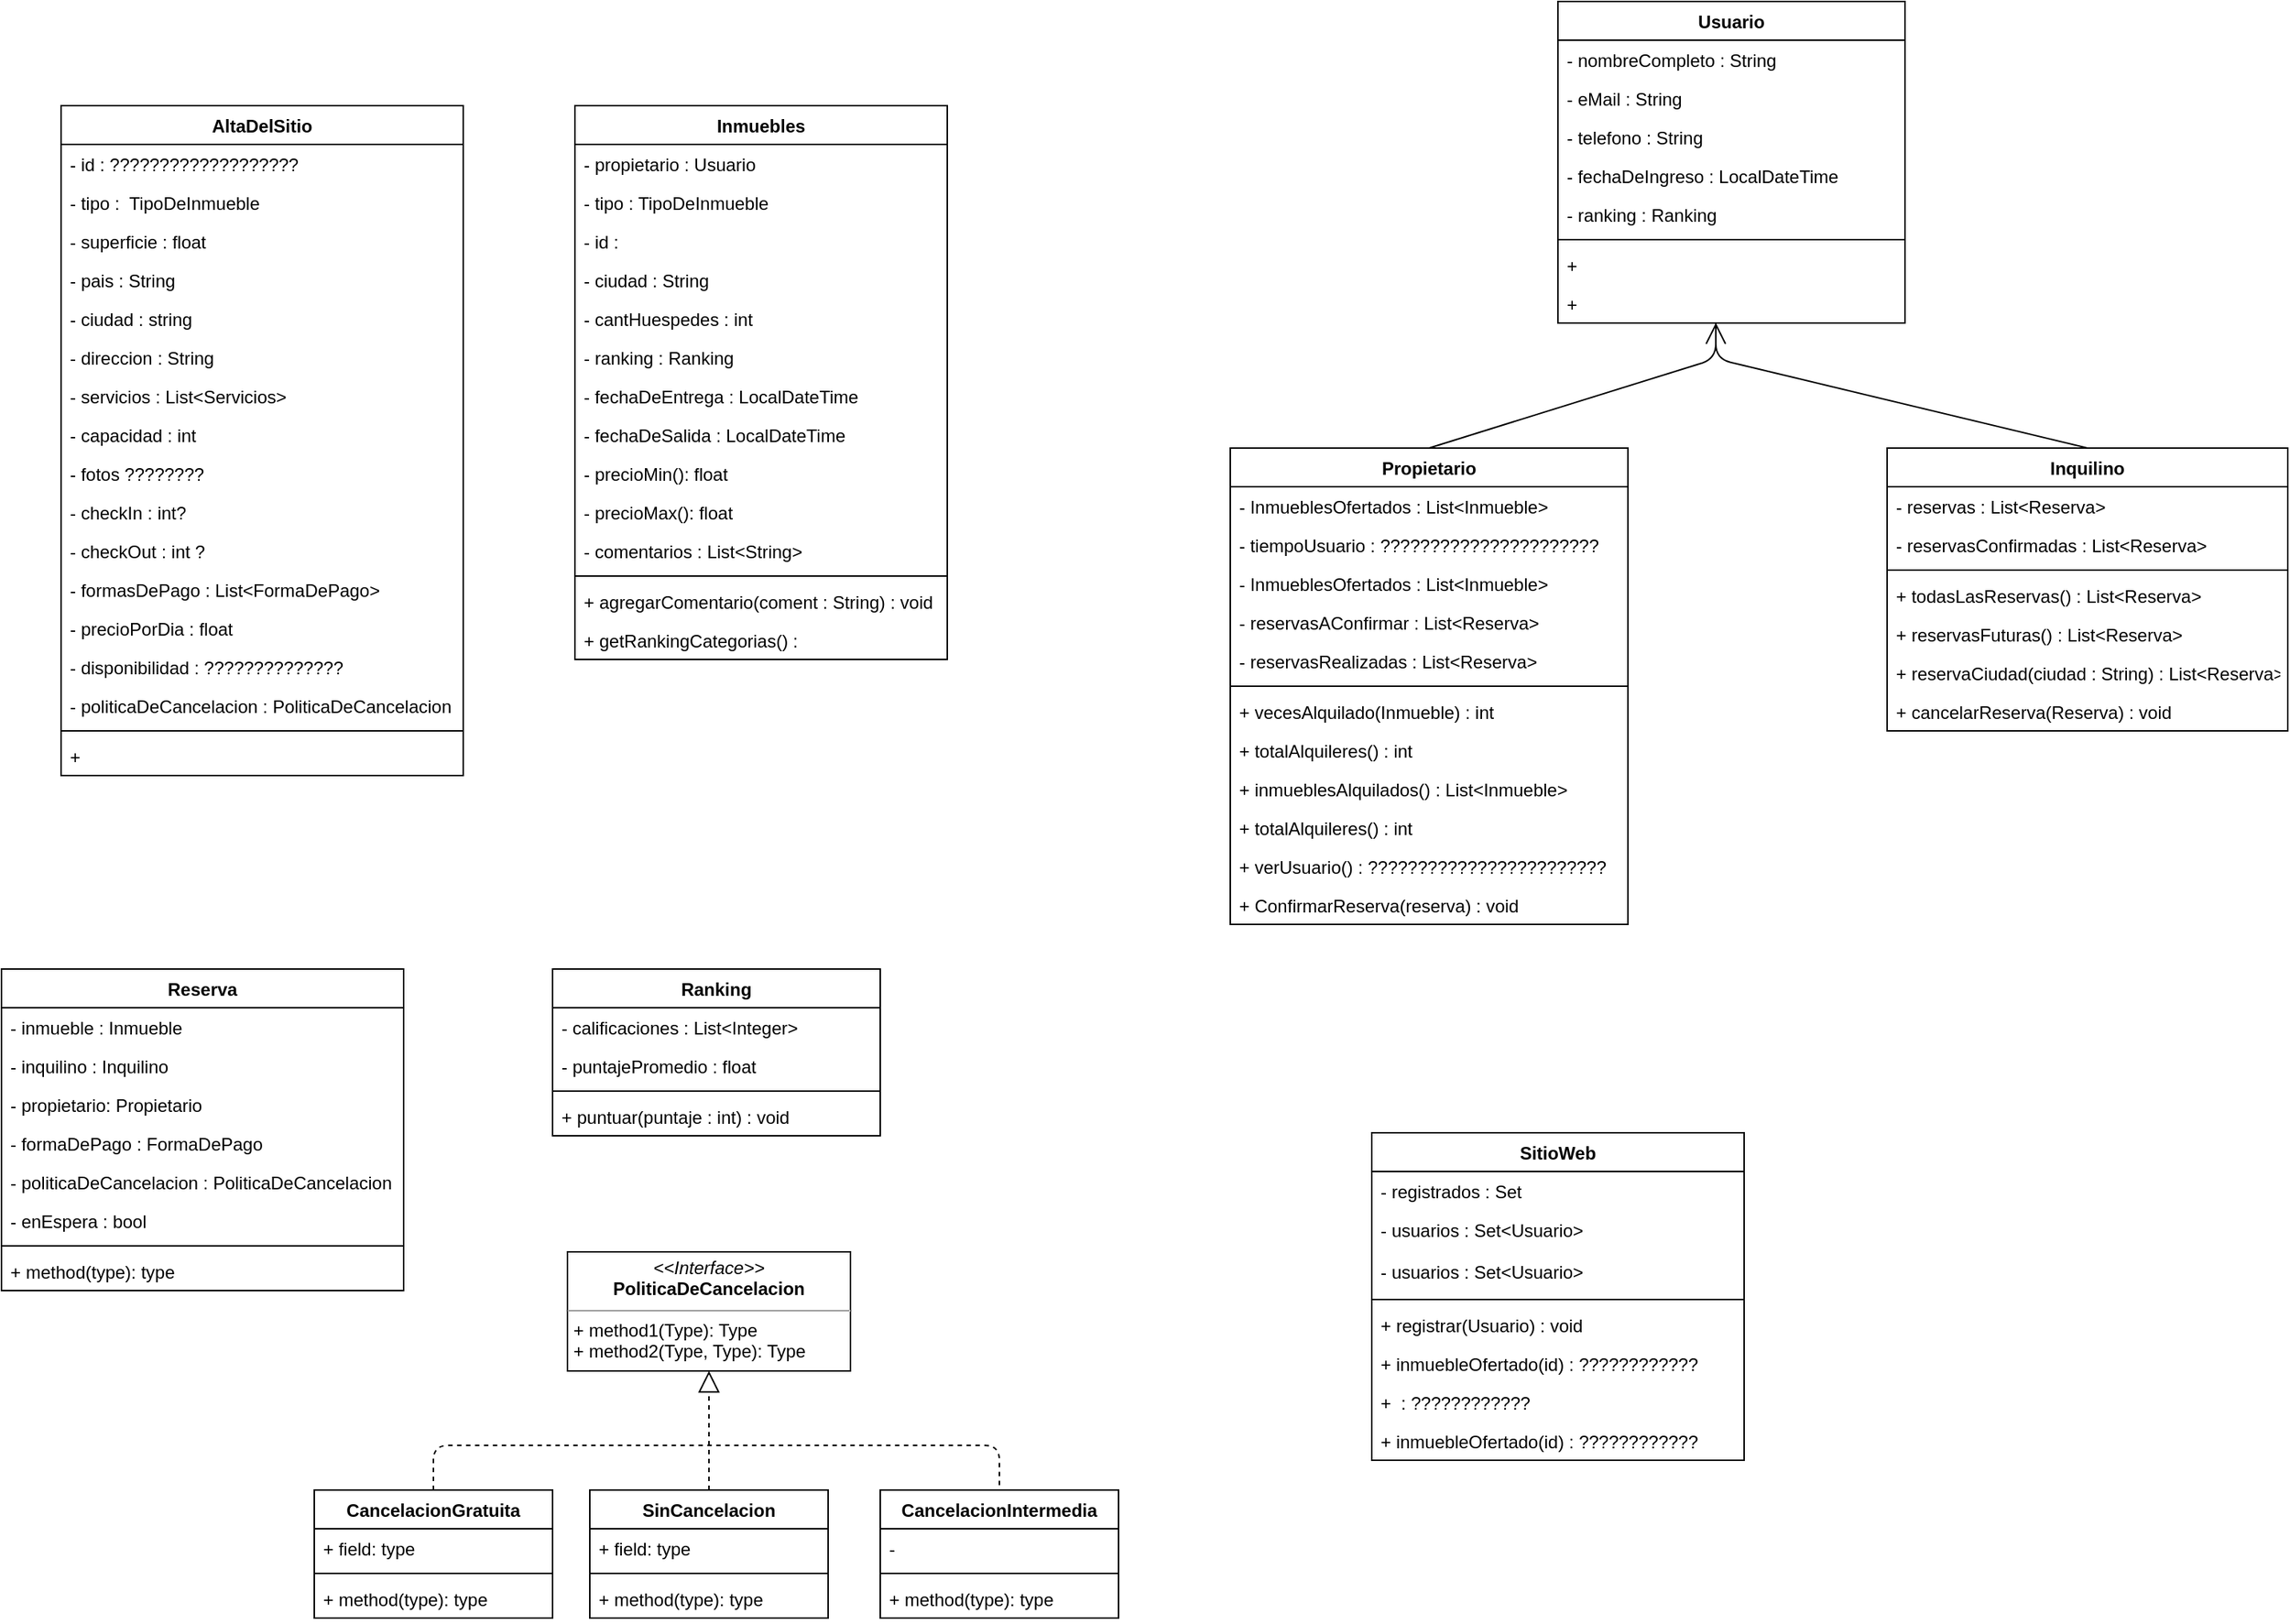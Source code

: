 <mxfile version="14.7.6" type="device"><diagram id="MOPJy_3uj7ncLjayXrmb" name="Page-1"><mxGraphModel dx="1364" dy="529" grid="1" gridSize="10" guides="1" tooltips="1" connect="1" arrows="1" fold="1" page="1" pageScale="1" pageWidth="827" pageHeight="1169" math="0" shadow="0"><root><mxCell id="0"/><mxCell id="1" parent="0"/><mxCell id="2KjLav7BiIT0HmaRuALu-5" value="Usuario" style="swimlane;fontStyle=1;align=center;verticalAlign=top;childLayout=stackLayout;horizontal=1;startSize=26;horizontalStack=0;resizeParent=1;resizeParentMax=0;resizeLast=0;collapsible=1;marginBottom=0;" parent="1" vertex="1"><mxGeometry x="1055" y="100" width="233" height="216" as="geometry"/></mxCell><mxCell id="2KjLav7BiIT0HmaRuALu-9" value="- nombreCompleto : String" style="text;strokeColor=none;fillColor=none;align=left;verticalAlign=top;spacingLeft=4;spacingRight=4;overflow=hidden;rotatable=0;points=[[0,0.5],[1,0.5]];portConstraint=eastwest;" parent="2KjLav7BiIT0HmaRuALu-5" vertex="1"><mxGeometry y="26" width="233" height="26" as="geometry"/></mxCell><mxCell id="2KjLav7BiIT0HmaRuALu-6" value="- eMail : String" style="text;strokeColor=none;fillColor=none;align=left;verticalAlign=top;spacingLeft=4;spacingRight=4;overflow=hidden;rotatable=0;points=[[0,0.5],[1,0.5]];portConstraint=eastwest;" parent="2KjLav7BiIT0HmaRuALu-5" vertex="1"><mxGeometry y="52" width="233" height="26" as="geometry"/></mxCell><mxCell id="2KjLav7BiIT0HmaRuALu-10" value="- telefono : String" style="text;strokeColor=none;fillColor=none;align=left;verticalAlign=top;spacingLeft=4;spacingRight=4;overflow=hidden;rotatable=0;points=[[0,0.5],[1,0.5]];portConstraint=eastwest;" parent="2KjLav7BiIT0HmaRuALu-5" vertex="1"><mxGeometry y="78" width="233" height="26" as="geometry"/></mxCell><mxCell id="yBXDAzbW77xj4oHBGd5H-38" value="- fechaDeIngreso : LocalDateTime" style="text;strokeColor=none;fillColor=none;align=left;verticalAlign=top;spacingLeft=4;spacingRight=4;overflow=hidden;rotatable=0;points=[[0,0.5],[1,0.5]];portConstraint=eastwest;" vertex="1" parent="2KjLav7BiIT0HmaRuALu-5"><mxGeometry y="104" width="233" height="26" as="geometry"/></mxCell><mxCell id="2KjLav7BiIT0HmaRuALu-50" value="- ranking : Ranking" style="text;strokeColor=none;fillColor=none;align=left;verticalAlign=top;spacingLeft=4;spacingRight=4;overflow=hidden;rotatable=0;points=[[0,0.5],[1,0.5]];portConstraint=eastwest;" parent="2KjLav7BiIT0HmaRuALu-5" vertex="1"><mxGeometry y="130" width="233" height="26" as="geometry"/></mxCell><mxCell id="2KjLav7BiIT0HmaRuALu-7" value="" style="line;strokeWidth=1;fillColor=none;align=left;verticalAlign=middle;spacingTop=-1;spacingLeft=3;spacingRight=3;rotatable=0;labelPosition=right;points=[];portConstraint=eastwest;" parent="2KjLav7BiIT0HmaRuALu-5" vertex="1"><mxGeometry y="156" width="233" height="8" as="geometry"/></mxCell><mxCell id="2KjLav7BiIT0HmaRuALu-53" value="+" style="text;strokeColor=none;fillColor=none;align=left;verticalAlign=top;spacingLeft=4;spacingRight=4;overflow=hidden;rotatable=0;points=[[0,0.5],[1,0.5]];portConstraint=eastwest;" parent="2KjLav7BiIT0HmaRuALu-5" vertex="1"><mxGeometry y="164" width="233" height="26" as="geometry"/></mxCell><mxCell id="2KjLav7BiIT0HmaRuALu-51" value="+ " style="text;strokeColor=none;fillColor=none;align=left;verticalAlign=top;spacingLeft=4;spacingRight=4;overflow=hidden;rotatable=0;points=[[0,0.5],[1,0.5]];portConstraint=eastwest;" parent="2KjLav7BiIT0HmaRuALu-5" vertex="1"><mxGeometry y="190" width="233" height="26" as="geometry"/></mxCell><mxCell id="2KjLav7BiIT0HmaRuALu-11" value="AltaDelSitio" style="swimlane;fontStyle=1;align=center;verticalAlign=top;childLayout=stackLayout;horizontal=1;startSize=26;horizontalStack=0;resizeParent=1;resizeParentMax=0;resizeLast=0;collapsible=1;marginBottom=0;" parent="1" vertex="1"><mxGeometry x="50" y="170" width="270" height="450" as="geometry"/></mxCell><mxCell id="2KjLav7BiIT0HmaRuALu-12" value="- id : ???????????????????" style="text;strokeColor=none;fillColor=none;align=left;verticalAlign=top;spacingLeft=4;spacingRight=4;overflow=hidden;rotatable=0;points=[[0,0.5],[1,0.5]];portConstraint=eastwest;" parent="2KjLav7BiIT0HmaRuALu-11" vertex="1"><mxGeometry y="26" width="270" height="26" as="geometry"/></mxCell><mxCell id="yBXDAzbW77xj4oHBGd5H-39" value="- tipo :  TipoDeInmueble " style="text;strokeColor=none;fillColor=none;align=left;verticalAlign=top;spacingLeft=4;spacingRight=4;overflow=hidden;rotatable=0;points=[[0,0.5],[1,0.5]];portConstraint=eastwest;" vertex="1" parent="2KjLav7BiIT0HmaRuALu-11"><mxGeometry y="52" width="270" height="26" as="geometry"/></mxCell><mxCell id="2KjLav7BiIT0HmaRuALu-15" value="- superficie : float" style="text;strokeColor=none;fillColor=none;align=left;verticalAlign=top;spacingLeft=4;spacingRight=4;overflow=hidden;rotatable=0;points=[[0,0.5],[1,0.5]];portConstraint=eastwest;" parent="2KjLav7BiIT0HmaRuALu-11" vertex="1"><mxGeometry y="78" width="270" height="26" as="geometry"/></mxCell><mxCell id="2KjLav7BiIT0HmaRuALu-16" value="- pais : String" style="text;strokeColor=none;fillColor=none;align=left;verticalAlign=top;spacingLeft=4;spacingRight=4;overflow=hidden;rotatable=0;points=[[0,0.5],[1,0.5]];portConstraint=eastwest;" parent="2KjLav7BiIT0HmaRuALu-11" vertex="1"><mxGeometry y="104" width="270" height="26" as="geometry"/></mxCell><mxCell id="yBXDAzbW77xj4oHBGd5H-40" value="- ciudad : string" style="text;strokeColor=none;fillColor=none;align=left;verticalAlign=top;spacingLeft=4;spacingRight=4;overflow=hidden;rotatable=0;points=[[0,0.5],[1,0.5]];portConstraint=eastwest;" vertex="1" parent="2KjLav7BiIT0HmaRuALu-11"><mxGeometry y="130" width="270" height="26" as="geometry"/></mxCell><mxCell id="2KjLav7BiIT0HmaRuALu-17" value="- direccion : String" style="text;strokeColor=none;fillColor=none;align=left;verticalAlign=top;spacingLeft=4;spacingRight=4;overflow=hidden;rotatable=0;points=[[0,0.5],[1,0.5]];portConstraint=eastwest;" parent="2KjLav7BiIT0HmaRuALu-11" vertex="1"><mxGeometry y="156" width="270" height="26" as="geometry"/></mxCell><mxCell id="2KjLav7BiIT0HmaRuALu-18" value="- servicios : List&lt;Servicios&gt;" style="text;strokeColor=none;fillColor=none;align=left;verticalAlign=top;spacingLeft=4;spacingRight=4;overflow=hidden;rotatable=0;points=[[0,0.5],[1,0.5]];portConstraint=eastwest;" parent="2KjLav7BiIT0HmaRuALu-11" vertex="1"><mxGeometry y="182" width="270" height="26" as="geometry"/></mxCell><mxCell id="2KjLav7BiIT0HmaRuALu-19" value="- capacidad : int" style="text;strokeColor=none;fillColor=none;align=left;verticalAlign=top;spacingLeft=4;spacingRight=4;overflow=hidden;rotatable=0;points=[[0,0.5],[1,0.5]];portConstraint=eastwest;" parent="2KjLav7BiIT0HmaRuALu-11" vertex="1"><mxGeometry y="208" width="270" height="26" as="geometry"/></mxCell><mxCell id="2KjLav7BiIT0HmaRuALu-20" value="- fotos ????????" style="text;strokeColor=none;fillColor=none;align=left;verticalAlign=top;spacingLeft=4;spacingRight=4;overflow=hidden;rotatable=0;points=[[0,0.5],[1,0.5]];portConstraint=eastwest;" parent="2KjLav7BiIT0HmaRuALu-11" vertex="1"><mxGeometry y="234" width="270" height="26" as="geometry"/></mxCell><mxCell id="2KjLav7BiIT0HmaRuALu-21" value="- checkIn : int?&#10;" style="text;strokeColor=none;fillColor=none;align=left;verticalAlign=top;spacingLeft=4;spacingRight=4;overflow=hidden;rotatable=0;points=[[0,0.5],[1,0.5]];portConstraint=eastwest;" parent="2KjLav7BiIT0HmaRuALu-11" vertex="1"><mxGeometry y="260" width="270" height="26" as="geometry"/></mxCell><mxCell id="2KjLav7BiIT0HmaRuALu-22" value="- checkOut : int ?" style="text;strokeColor=none;fillColor=none;align=left;verticalAlign=top;spacingLeft=4;spacingRight=4;overflow=hidden;rotatable=0;points=[[0,0.5],[1,0.5]];portConstraint=eastwest;" parent="2KjLav7BiIT0HmaRuALu-11" vertex="1"><mxGeometry y="286" width="270" height="26" as="geometry"/></mxCell><mxCell id="2KjLav7BiIT0HmaRuALu-23" value="- formasDePago : List&lt;FormaDePago&gt;" style="text;strokeColor=none;fillColor=none;align=left;verticalAlign=top;spacingLeft=4;spacingRight=4;overflow=hidden;rotatable=0;points=[[0,0.5],[1,0.5]];portConstraint=eastwest;" parent="2KjLav7BiIT0HmaRuALu-11" vertex="1"><mxGeometry y="312" width="270" height="26" as="geometry"/></mxCell><mxCell id="yBXDAzbW77xj4oHBGd5H-41" value="- precioPorDia : float" style="text;strokeColor=none;fillColor=none;align=left;verticalAlign=top;spacingLeft=4;spacingRight=4;overflow=hidden;rotatable=0;points=[[0,0.5],[1,0.5]];portConstraint=eastwest;" vertex="1" parent="2KjLav7BiIT0HmaRuALu-11"><mxGeometry y="338" width="270" height="26" as="geometry"/></mxCell><mxCell id="yBXDAzbW77xj4oHBGd5H-42" value="- disponibilidad : ??????????????" style="text;strokeColor=none;fillColor=none;align=left;verticalAlign=top;spacingLeft=4;spacingRight=4;overflow=hidden;rotatable=0;points=[[0,0.5],[1,0.5]];portConstraint=eastwest;" vertex="1" parent="2KjLav7BiIT0HmaRuALu-11"><mxGeometry y="364" width="270" height="26" as="geometry"/></mxCell><mxCell id="yBXDAzbW77xj4oHBGd5H-46" value="- politicaDeCancelacion : PoliticaDeCancelacion" style="text;strokeColor=none;fillColor=none;align=left;verticalAlign=top;spacingLeft=4;spacingRight=4;overflow=hidden;rotatable=0;points=[[0,0.5],[1,0.5]];portConstraint=eastwest;" vertex="1" parent="2KjLav7BiIT0HmaRuALu-11"><mxGeometry y="390" width="270" height="26" as="geometry"/></mxCell><mxCell id="2KjLav7BiIT0HmaRuALu-13" value="" style="line;strokeWidth=1;fillColor=none;align=left;verticalAlign=middle;spacingTop=-1;spacingLeft=3;spacingRight=3;rotatable=0;labelPosition=right;points=[];portConstraint=eastwest;" parent="2KjLav7BiIT0HmaRuALu-11" vertex="1"><mxGeometry y="416" width="270" height="8" as="geometry"/></mxCell><mxCell id="2KjLav7BiIT0HmaRuALu-14" value="+ " style="text;strokeColor=none;fillColor=none;align=left;verticalAlign=top;spacingLeft=4;spacingRight=4;overflow=hidden;rotatable=0;points=[[0,0.5],[1,0.5]];portConstraint=eastwest;" parent="2KjLav7BiIT0HmaRuALu-11" vertex="1"><mxGeometry y="424" width="270" height="26" as="geometry"/></mxCell><mxCell id="yBXDAzbW77xj4oHBGd5H-10" value="" style="endArrow=open;endFill=1;endSize=12;html=1;exitX=0.5;exitY=0;exitDx=0;exitDy=0;entryX=0.455;entryY=0.995;entryDx=0;entryDy=0;entryPerimeter=0;" edge="1" parent="1" source="yBXDAzbW77xj4oHBGd5H-16" target="2KjLav7BiIT0HmaRuALu-51"><mxGeometry width="160" relative="1" as="geometry"><mxPoint x="1025" y="390" as="sourcePoint"/><mxPoint x="1075" y="420" as="targetPoint"/><Array as="points"><mxPoint x="1161" y="340"/></Array></mxGeometry></mxCell><mxCell id="yBXDAzbW77xj4oHBGd5H-11" value="" style="endArrow=none;html=1;entryX=0.5;entryY=0;entryDx=0;entryDy=0;exitX=0.455;exitY=0.995;exitDx=0;exitDy=0;exitPerimeter=0;" edge="1" parent="1" source="2KjLav7BiIT0HmaRuALu-51" target="yBXDAzbW77xj4oHBGd5H-12"><mxGeometry width="50" height="50" relative="1" as="geometry"><mxPoint x="1165" y="340" as="sourcePoint"/><mxPoint x="1315" y="396" as="targetPoint"/><Array as="points"><mxPoint x="1161" y="340"/></Array></mxGeometry></mxCell><mxCell id="yBXDAzbW77xj4oHBGd5H-12" value="Inquilino" style="swimlane;fontStyle=1;align=center;verticalAlign=top;childLayout=stackLayout;horizontal=1;startSize=26;horizontalStack=0;resizeParent=1;resizeParentMax=0;resizeLast=0;collapsible=1;marginBottom=0;" vertex="1" parent="1"><mxGeometry x="1276" y="400" width="269" height="190" as="geometry"/></mxCell><mxCell id="yBXDAzbW77xj4oHBGd5H-13" value="- reservas : List&lt;Reserva&gt;" style="text;strokeColor=none;fillColor=none;align=left;verticalAlign=top;spacingLeft=4;spacingRight=4;overflow=hidden;rotatable=0;points=[[0,0.5],[1,0.5]];portConstraint=eastwest;" vertex="1" parent="yBXDAzbW77xj4oHBGd5H-12"><mxGeometry y="26" width="269" height="26" as="geometry"/></mxCell><mxCell id="yBXDAzbW77xj4oHBGd5H-21" value="- reservasConfirmadas : List&lt;Reserva&gt;" style="text;strokeColor=none;fillColor=none;align=left;verticalAlign=top;spacingLeft=4;spacingRight=4;overflow=hidden;rotatable=0;points=[[0,0.5],[1,0.5]];portConstraint=eastwest;" vertex="1" parent="yBXDAzbW77xj4oHBGd5H-12"><mxGeometry y="52" width="269" height="26" as="geometry"/></mxCell><mxCell id="yBXDAzbW77xj4oHBGd5H-14" value="" style="line;strokeWidth=1;fillColor=none;align=left;verticalAlign=middle;spacingTop=-1;spacingLeft=3;spacingRight=3;rotatable=0;labelPosition=right;points=[];portConstraint=eastwest;" vertex="1" parent="yBXDAzbW77xj4oHBGd5H-12"><mxGeometry y="78" width="269" height="8" as="geometry"/></mxCell><mxCell id="yBXDAzbW77xj4oHBGd5H-15" value="+ todasLasReservas() : List&lt;Reserva&gt;" style="text;strokeColor=none;fillColor=none;align=left;verticalAlign=top;spacingLeft=4;spacingRight=4;overflow=hidden;rotatable=0;points=[[0,0.5],[1,0.5]];portConstraint=eastwest;" vertex="1" parent="yBXDAzbW77xj4oHBGd5H-12"><mxGeometry y="86" width="269" height="26" as="geometry"/></mxCell><mxCell id="yBXDAzbW77xj4oHBGd5H-23" value="+ reservasFuturas() : List&lt;Reserva&gt;" style="text;strokeColor=none;fillColor=none;align=left;verticalAlign=top;spacingLeft=4;spacingRight=4;overflow=hidden;rotatable=0;points=[[0,0.5],[1,0.5]];portConstraint=eastwest;" vertex="1" parent="yBXDAzbW77xj4oHBGd5H-12"><mxGeometry y="112" width="269" height="26" as="geometry"/></mxCell><mxCell id="yBXDAzbW77xj4oHBGd5H-25" value="+ reservaCiudad(ciudad : String) : List&lt;Reserva&gt;" style="text;strokeColor=none;fillColor=none;align=left;verticalAlign=top;spacingLeft=4;spacingRight=4;overflow=hidden;rotatable=0;points=[[0,0.5],[1,0.5]];portConstraint=eastwest;" vertex="1" parent="yBXDAzbW77xj4oHBGd5H-12"><mxGeometry y="138" width="269" height="26" as="geometry"/></mxCell><mxCell id="yBXDAzbW77xj4oHBGd5H-26" value="+ cancelarReserva(Reserva) : void " style="text;strokeColor=none;fillColor=none;align=left;verticalAlign=top;spacingLeft=4;spacingRight=4;overflow=hidden;rotatable=0;points=[[0,0.5],[1,0.5]];portConstraint=eastwest;" vertex="1" parent="yBXDAzbW77xj4oHBGd5H-12"><mxGeometry y="164" width="269" height="26" as="geometry"/></mxCell><mxCell id="yBXDAzbW77xj4oHBGd5H-16" value="Propietario" style="swimlane;fontStyle=1;align=center;verticalAlign=top;childLayout=stackLayout;horizontal=1;startSize=26;horizontalStack=0;resizeParent=1;resizeParentMax=0;resizeLast=0;collapsible=1;marginBottom=0;" vertex="1" parent="1"><mxGeometry x="835" y="400" width="267" height="320" as="geometry"/></mxCell><mxCell id="yBXDAzbW77xj4oHBGd5H-17" value="- InmueblesOfertados : List&lt;Inmueble&gt;" style="text;strokeColor=none;fillColor=none;align=left;verticalAlign=top;spacingLeft=4;spacingRight=4;overflow=hidden;rotatable=0;points=[[0,0.5],[1,0.5]];portConstraint=eastwest;" vertex="1" parent="yBXDAzbW77xj4oHBGd5H-16"><mxGeometry y="26" width="267" height="26" as="geometry"/></mxCell><mxCell id="yBXDAzbW77xj4oHBGd5H-27" value="- tiempoUsuario : ??????????????????????" style="text;strokeColor=none;fillColor=none;align=left;verticalAlign=top;spacingLeft=4;spacingRight=4;overflow=hidden;rotatable=0;points=[[0,0.5],[1,0.5]];portConstraint=eastwest;" vertex="1" parent="yBXDAzbW77xj4oHBGd5H-16"><mxGeometry y="52" width="267" height="26" as="geometry"/></mxCell><mxCell id="yBXDAzbW77xj4oHBGd5H-28" value="- InmueblesOfertados : List&lt;Inmueble&gt;" style="text;strokeColor=none;fillColor=none;align=left;verticalAlign=top;spacingLeft=4;spacingRight=4;overflow=hidden;rotatable=0;points=[[0,0.5],[1,0.5]];portConstraint=eastwest;" vertex="1" parent="yBXDAzbW77xj4oHBGd5H-16"><mxGeometry y="78" width="267" height="26" as="geometry"/></mxCell><mxCell id="yBXDAzbW77xj4oHBGd5H-34" value="- reservasAConfirmar : List&lt;Reserva&gt;&#10;" style="text;strokeColor=none;fillColor=none;align=left;verticalAlign=top;spacingLeft=4;spacingRight=4;overflow=hidden;rotatable=0;points=[[0,0.5],[1,0.5]];portConstraint=eastwest;" vertex="1" parent="yBXDAzbW77xj4oHBGd5H-16"><mxGeometry y="104" width="267" height="26" as="geometry"/></mxCell><mxCell id="yBXDAzbW77xj4oHBGd5H-45" value="- reservasRealizadas : List&lt;Reserva&gt;&#10;" style="text;strokeColor=none;fillColor=none;align=left;verticalAlign=top;spacingLeft=4;spacingRight=4;overflow=hidden;rotatable=0;points=[[0,0.5],[1,0.5]];portConstraint=eastwest;" vertex="1" parent="yBXDAzbW77xj4oHBGd5H-16"><mxGeometry y="130" width="267" height="26" as="geometry"/></mxCell><mxCell id="yBXDAzbW77xj4oHBGd5H-18" value="" style="line;strokeWidth=1;fillColor=none;align=left;verticalAlign=middle;spacingTop=-1;spacingLeft=3;spacingRight=3;rotatable=0;labelPosition=right;points=[];portConstraint=eastwest;" vertex="1" parent="yBXDAzbW77xj4oHBGd5H-16"><mxGeometry y="156" width="267" height="8" as="geometry"/></mxCell><mxCell id="yBXDAzbW77xj4oHBGd5H-19" value="+ vecesAlquilado(Inmueble) : int" style="text;strokeColor=none;fillColor=none;align=left;verticalAlign=top;spacingLeft=4;spacingRight=4;overflow=hidden;rotatable=0;points=[[0,0.5],[1,0.5]];portConstraint=eastwest;" vertex="1" parent="yBXDAzbW77xj4oHBGd5H-16"><mxGeometry y="164" width="267" height="26" as="geometry"/></mxCell><mxCell id="yBXDAzbW77xj4oHBGd5H-31" value="+ totalAlquileres() : int&#10;" style="text;strokeColor=none;fillColor=none;align=left;verticalAlign=top;spacingLeft=4;spacingRight=4;overflow=hidden;rotatable=0;points=[[0,0.5],[1,0.5]];portConstraint=eastwest;" vertex="1" parent="yBXDAzbW77xj4oHBGd5H-16"><mxGeometry y="190" width="267" height="26" as="geometry"/></mxCell><mxCell id="yBXDAzbW77xj4oHBGd5H-30" value="+ inmueblesAlquilados() : List&lt;Inmueble&gt;" style="text;strokeColor=none;fillColor=none;align=left;verticalAlign=top;spacingLeft=4;spacingRight=4;overflow=hidden;rotatable=0;points=[[0,0.5],[1,0.5]];portConstraint=eastwest;" vertex="1" parent="yBXDAzbW77xj4oHBGd5H-16"><mxGeometry y="216" width="267" height="26" as="geometry"/></mxCell><mxCell id="yBXDAzbW77xj4oHBGd5H-33" value="+ totalAlquileres() : int&#10;" style="text;strokeColor=none;fillColor=none;align=left;verticalAlign=top;spacingLeft=4;spacingRight=4;overflow=hidden;rotatable=0;points=[[0,0.5],[1,0.5]];portConstraint=eastwest;" vertex="1" parent="yBXDAzbW77xj4oHBGd5H-16"><mxGeometry y="242" width="267" height="26" as="geometry"/></mxCell><mxCell id="yBXDAzbW77xj4oHBGd5H-35" value="+ verUsuario() : ????????????????????????" style="text;strokeColor=none;fillColor=none;align=left;verticalAlign=top;spacingLeft=4;spacingRight=4;overflow=hidden;rotatable=0;points=[[0,0.5],[1,0.5]];portConstraint=eastwest;" vertex="1" parent="yBXDAzbW77xj4oHBGd5H-16"><mxGeometry y="268" width="267" height="26" as="geometry"/></mxCell><mxCell id="yBXDAzbW77xj4oHBGd5H-37" value="+ ConfirmarReserva(reserva) : void" style="text;strokeColor=none;fillColor=none;align=left;verticalAlign=top;spacingLeft=4;spacingRight=4;overflow=hidden;rotatable=0;points=[[0,0.5],[1,0.5]];portConstraint=eastwest;" vertex="1" parent="yBXDAzbW77xj4oHBGd5H-16"><mxGeometry y="294" width="267" height="26" as="geometry"/></mxCell><mxCell id="yBXDAzbW77xj4oHBGd5H-47" value="Inmuebles" style="swimlane;fontStyle=1;align=center;verticalAlign=top;childLayout=stackLayout;horizontal=1;startSize=26;horizontalStack=0;resizeParent=1;resizeParentMax=0;resizeLast=0;collapsible=1;marginBottom=0;" vertex="1" parent="1"><mxGeometry x="395" y="170" width="250" height="372" as="geometry"/></mxCell><mxCell id="yBXDAzbW77xj4oHBGd5H-48" value="- propietario : Usuario" style="text;strokeColor=none;fillColor=none;align=left;verticalAlign=top;spacingLeft=4;spacingRight=4;overflow=hidden;rotatable=0;points=[[0,0.5],[1,0.5]];portConstraint=eastwest;" vertex="1" parent="yBXDAzbW77xj4oHBGd5H-47"><mxGeometry y="26" width="250" height="26" as="geometry"/></mxCell><mxCell id="yBXDAzbW77xj4oHBGd5H-52" value="- tipo : TipoDeInmueble" style="text;strokeColor=none;fillColor=none;align=left;verticalAlign=top;spacingLeft=4;spacingRight=4;overflow=hidden;rotatable=0;points=[[0,0.5],[1,0.5]];portConstraint=eastwest;" vertex="1" parent="yBXDAzbW77xj4oHBGd5H-47"><mxGeometry y="52" width="250" height="26" as="geometry"/></mxCell><mxCell id="yBXDAzbW77xj4oHBGd5H-53" value="- id : " style="text;strokeColor=none;fillColor=none;align=left;verticalAlign=top;spacingLeft=4;spacingRight=4;overflow=hidden;rotatable=0;points=[[0,0.5],[1,0.5]];portConstraint=eastwest;" vertex="1" parent="yBXDAzbW77xj4oHBGd5H-47"><mxGeometry y="78" width="250" height="26" as="geometry"/></mxCell><mxCell id="yBXDAzbW77xj4oHBGd5H-58" value="- ciudad : String" style="text;strokeColor=none;fillColor=none;align=left;verticalAlign=top;spacingLeft=4;spacingRight=4;overflow=hidden;rotatable=0;points=[[0,0.5],[1,0.5]];portConstraint=eastwest;" vertex="1" parent="yBXDAzbW77xj4oHBGd5H-47"><mxGeometry y="104" width="250" height="26" as="geometry"/></mxCell><mxCell id="yBXDAzbW77xj4oHBGd5H-57" value="- cantHuespedes : int" style="text;strokeColor=none;fillColor=none;align=left;verticalAlign=top;spacingLeft=4;spacingRight=4;overflow=hidden;rotatable=0;points=[[0,0.5],[1,0.5]];portConstraint=eastwest;" vertex="1" parent="yBXDAzbW77xj4oHBGd5H-47"><mxGeometry y="130" width="250" height="26" as="geometry"/></mxCell><mxCell id="yBXDAzbW77xj4oHBGd5H-51" value="- ranking : Ranking" style="text;strokeColor=none;fillColor=none;align=left;verticalAlign=top;spacingLeft=4;spacingRight=4;overflow=hidden;rotatable=0;points=[[0,0.5],[1,0.5]];portConstraint=eastwest;" vertex="1" parent="yBXDAzbW77xj4oHBGd5H-47"><mxGeometry y="156" width="250" height="26" as="geometry"/></mxCell><mxCell id="yBXDAzbW77xj4oHBGd5H-54" value="- fechaDeEntrega : LocalDateTime" style="text;strokeColor=none;fillColor=none;align=left;verticalAlign=top;spacingLeft=4;spacingRight=4;overflow=hidden;rotatable=0;points=[[0,0.5],[1,0.5]];portConstraint=eastwest;" vertex="1" parent="yBXDAzbW77xj4oHBGd5H-47"><mxGeometry y="182" width="250" height="26" as="geometry"/></mxCell><mxCell id="yBXDAzbW77xj4oHBGd5H-55" value="- fechaDeSalida : LocalDateTime" style="text;strokeColor=none;fillColor=none;align=left;verticalAlign=top;spacingLeft=4;spacingRight=4;overflow=hidden;rotatable=0;points=[[0,0.5],[1,0.5]];portConstraint=eastwest;" vertex="1" parent="yBXDAzbW77xj4oHBGd5H-47"><mxGeometry y="208" width="250" height="26" as="geometry"/></mxCell><mxCell id="yBXDAzbW77xj4oHBGd5H-59" value="- precioMin(): float" style="text;strokeColor=none;fillColor=none;align=left;verticalAlign=top;spacingLeft=4;spacingRight=4;overflow=hidden;rotatable=0;points=[[0,0.5],[1,0.5]];portConstraint=eastwest;" vertex="1" parent="yBXDAzbW77xj4oHBGd5H-47"><mxGeometry y="234" width="250" height="26" as="geometry"/></mxCell><mxCell id="yBXDAzbW77xj4oHBGd5H-60" value="- precioMax(): float" style="text;strokeColor=none;fillColor=none;align=left;verticalAlign=top;spacingLeft=4;spacingRight=4;overflow=hidden;rotatable=0;points=[[0,0.5],[1,0.5]];portConstraint=eastwest;" vertex="1" parent="yBXDAzbW77xj4oHBGd5H-47"><mxGeometry y="260" width="250" height="26" as="geometry"/></mxCell><mxCell id="yBXDAzbW77xj4oHBGd5H-61" value="- comentarios : List&lt;String&gt;" style="text;strokeColor=none;fillColor=none;align=left;verticalAlign=top;spacingLeft=4;spacingRight=4;overflow=hidden;rotatable=0;points=[[0,0.5],[1,0.5]];portConstraint=eastwest;" vertex="1" parent="yBXDAzbW77xj4oHBGd5H-47"><mxGeometry y="286" width="250" height="26" as="geometry"/></mxCell><mxCell id="yBXDAzbW77xj4oHBGd5H-49" value="" style="line;strokeWidth=1;fillColor=none;align=left;verticalAlign=middle;spacingTop=-1;spacingLeft=3;spacingRight=3;rotatable=0;labelPosition=right;points=[];portConstraint=eastwest;" vertex="1" parent="yBXDAzbW77xj4oHBGd5H-47"><mxGeometry y="312" width="250" height="8" as="geometry"/></mxCell><mxCell id="yBXDAzbW77xj4oHBGd5H-50" value="+ agregarComentario(coment : String) : void" style="text;strokeColor=none;fillColor=none;align=left;verticalAlign=top;spacingLeft=4;spacingRight=4;overflow=hidden;rotatable=0;points=[[0,0.5],[1,0.5]];portConstraint=eastwest;" vertex="1" parent="yBXDAzbW77xj4oHBGd5H-47"><mxGeometry y="320" width="250" height="26" as="geometry"/></mxCell><mxCell id="yBXDAzbW77xj4oHBGd5H-62" value="+ getRankingCategorias() : " style="text;strokeColor=none;fillColor=none;align=left;verticalAlign=top;spacingLeft=4;spacingRight=4;overflow=hidden;rotatable=0;points=[[0,0.5],[1,0.5]];portConstraint=eastwest;" vertex="1" parent="yBXDAzbW77xj4oHBGd5H-47"><mxGeometry y="346" width="250" height="26" as="geometry"/></mxCell><mxCell id="yBXDAzbW77xj4oHBGd5H-63" value="Ranking" style="swimlane;fontStyle=1;align=center;verticalAlign=top;childLayout=stackLayout;horizontal=1;startSize=26;horizontalStack=0;resizeParent=1;resizeParentMax=0;resizeLast=0;collapsible=1;marginBottom=0;" vertex="1" parent="1"><mxGeometry x="380" y="750" width="220" height="112" as="geometry"/></mxCell><mxCell id="yBXDAzbW77xj4oHBGd5H-64" value="- calificaciones : List&lt;Integer&gt;" style="text;strokeColor=none;fillColor=none;align=left;verticalAlign=top;spacingLeft=4;spacingRight=4;overflow=hidden;rotatable=0;points=[[0,0.5],[1,0.5]];portConstraint=eastwest;" vertex="1" parent="yBXDAzbW77xj4oHBGd5H-63"><mxGeometry y="26" width="220" height="26" as="geometry"/></mxCell><mxCell id="yBXDAzbW77xj4oHBGd5H-67" value="- puntajePromedio : float" style="text;strokeColor=none;fillColor=none;align=left;verticalAlign=top;spacingLeft=4;spacingRight=4;overflow=hidden;rotatable=0;points=[[0,0.5],[1,0.5]];portConstraint=eastwest;" vertex="1" parent="yBXDAzbW77xj4oHBGd5H-63"><mxGeometry y="52" width="220" height="26" as="geometry"/></mxCell><mxCell id="yBXDAzbW77xj4oHBGd5H-65" value="" style="line;strokeWidth=1;fillColor=none;align=left;verticalAlign=middle;spacingTop=-1;spacingLeft=3;spacingRight=3;rotatable=0;labelPosition=right;points=[];portConstraint=eastwest;" vertex="1" parent="yBXDAzbW77xj4oHBGd5H-63"><mxGeometry y="78" width="220" height="8" as="geometry"/></mxCell><mxCell id="yBXDAzbW77xj4oHBGd5H-66" value="+ puntuar(puntaje : int) : void" style="text;strokeColor=none;fillColor=none;align=left;verticalAlign=top;spacingLeft=4;spacingRight=4;overflow=hidden;rotatable=0;points=[[0,0.5],[1,0.5]];portConstraint=eastwest;" vertex="1" parent="yBXDAzbW77xj4oHBGd5H-63"><mxGeometry y="86" width="220" height="26" as="geometry"/></mxCell><mxCell id="yBXDAzbW77xj4oHBGd5H-68" value="Reserva" style="swimlane;fontStyle=1;align=center;verticalAlign=top;childLayout=stackLayout;horizontal=1;startSize=26;horizontalStack=0;resizeParent=1;resizeParentMax=0;resizeLast=0;collapsible=1;marginBottom=0;" vertex="1" parent="1"><mxGeometry x="10" y="750" width="270" height="216" as="geometry"/></mxCell><mxCell id="yBXDAzbW77xj4oHBGd5H-69" value="- inmueble : Inmueble" style="text;strokeColor=none;fillColor=none;align=left;verticalAlign=top;spacingLeft=4;spacingRight=4;overflow=hidden;rotatable=0;points=[[0,0.5],[1,0.5]];portConstraint=eastwest;" vertex="1" parent="yBXDAzbW77xj4oHBGd5H-68"><mxGeometry y="26" width="270" height="26" as="geometry"/></mxCell><mxCell id="yBXDAzbW77xj4oHBGd5H-72" value="- inquilino : Inquilino" style="text;strokeColor=none;fillColor=none;align=left;verticalAlign=top;spacingLeft=4;spacingRight=4;overflow=hidden;rotatable=0;points=[[0,0.5],[1,0.5]];portConstraint=eastwest;" vertex="1" parent="yBXDAzbW77xj4oHBGd5H-68"><mxGeometry y="52" width="270" height="26" as="geometry"/></mxCell><mxCell id="yBXDAzbW77xj4oHBGd5H-73" value="- propietario: Propietario" style="text;strokeColor=none;fillColor=none;align=left;verticalAlign=top;spacingLeft=4;spacingRight=4;overflow=hidden;rotatable=0;points=[[0,0.5],[1,0.5]];portConstraint=eastwest;" vertex="1" parent="yBXDAzbW77xj4oHBGd5H-68"><mxGeometry y="78" width="270" height="26" as="geometry"/></mxCell><mxCell id="yBXDAzbW77xj4oHBGd5H-74" value="- formaDePago : FormaDePago" style="text;strokeColor=none;fillColor=none;align=left;verticalAlign=top;spacingLeft=4;spacingRight=4;overflow=hidden;rotatable=0;points=[[0,0.5],[1,0.5]];portConstraint=eastwest;" vertex="1" parent="yBXDAzbW77xj4oHBGd5H-68"><mxGeometry y="104" width="270" height="26" as="geometry"/></mxCell><mxCell id="yBXDAzbW77xj4oHBGd5H-75" value="- politicaDeCancelacion : PoliticaDeCancelacion " style="text;strokeColor=none;fillColor=none;align=left;verticalAlign=top;spacingLeft=4;spacingRight=4;overflow=hidden;rotatable=0;points=[[0,0.5],[1,0.5]];portConstraint=eastwest;" vertex="1" parent="yBXDAzbW77xj4oHBGd5H-68"><mxGeometry y="130" width="270" height="26" as="geometry"/></mxCell><mxCell id="yBXDAzbW77xj4oHBGd5H-76" value="- enEspera : bool" style="text;strokeColor=none;fillColor=none;align=left;verticalAlign=top;spacingLeft=4;spacingRight=4;overflow=hidden;rotatable=0;points=[[0,0.5],[1,0.5]];portConstraint=eastwest;" vertex="1" parent="yBXDAzbW77xj4oHBGd5H-68"><mxGeometry y="156" width="270" height="26" as="geometry"/></mxCell><mxCell id="yBXDAzbW77xj4oHBGd5H-70" value="" style="line;strokeWidth=1;fillColor=none;align=left;verticalAlign=middle;spacingTop=-1;spacingLeft=3;spacingRight=3;rotatable=0;labelPosition=right;points=[];portConstraint=eastwest;" vertex="1" parent="yBXDAzbW77xj4oHBGd5H-68"><mxGeometry y="182" width="270" height="8" as="geometry"/></mxCell><mxCell id="yBXDAzbW77xj4oHBGd5H-71" value="+ method(type): type" style="text;strokeColor=none;fillColor=none;align=left;verticalAlign=top;spacingLeft=4;spacingRight=4;overflow=hidden;rotatable=0;points=[[0,0.5],[1,0.5]];portConstraint=eastwest;" vertex="1" parent="yBXDAzbW77xj4oHBGd5H-68"><mxGeometry y="190" width="270" height="26" as="geometry"/></mxCell><mxCell id="yBXDAzbW77xj4oHBGd5H-77" value="&lt;p style=&quot;margin: 0px ; margin-top: 4px ; text-align: center&quot;&gt;&lt;i&gt;&amp;lt;&amp;lt;Interface&amp;gt;&amp;gt;&lt;/i&gt;&lt;br&gt;&lt;b&gt;PoliticaDeCancelacion&lt;/b&gt;&lt;/p&gt;&lt;hr size=&quot;1&quot;&gt;&lt;p style=&quot;margin: 0px ; margin-left: 4px&quot;&gt;+ method1(Type): Type&lt;br&gt;+ method2(Type, Type): Type&lt;/p&gt;" style="verticalAlign=top;align=left;overflow=fill;fontSize=12;fontFamily=Helvetica;html=1;" vertex="1" parent="1"><mxGeometry x="390" y="940" width="190" height="80" as="geometry"/></mxCell><mxCell id="yBXDAzbW77xj4oHBGd5H-78" value="" style="endArrow=block;dashed=1;endFill=0;endSize=12;html=1;entryX=0.5;entryY=1;entryDx=0;entryDy=0;exitX=0.5;exitY=0;exitDx=0;exitDy=0;" edge="1" parent="1" source="yBXDAzbW77xj4oHBGd5H-84" target="yBXDAzbW77xj4oHBGd5H-77"><mxGeometry width="160" relative="1" as="geometry"><mxPoint x="680" y="1060" as="sourcePoint"/><mxPoint x="530" y="990" as="targetPoint"/><Array as="points"><mxPoint x="485" y="1060"/></Array></mxGeometry></mxCell><mxCell id="yBXDAzbW77xj4oHBGd5H-79" value="CancelacionGratuita" style="swimlane;fontStyle=1;align=center;verticalAlign=top;childLayout=stackLayout;horizontal=1;startSize=26;horizontalStack=0;resizeParent=1;resizeParentMax=0;resizeLast=0;collapsible=1;marginBottom=0;" vertex="1" parent="1"><mxGeometry x="220" y="1100" width="160" height="86" as="geometry"/></mxCell><mxCell id="yBXDAzbW77xj4oHBGd5H-80" value="+ field: type" style="text;strokeColor=none;fillColor=none;align=left;verticalAlign=top;spacingLeft=4;spacingRight=4;overflow=hidden;rotatable=0;points=[[0,0.5],[1,0.5]];portConstraint=eastwest;" vertex="1" parent="yBXDAzbW77xj4oHBGd5H-79"><mxGeometry y="26" width="160" height="26" as="geometry"/></mxCell><mxCell id="yBXDAzbW77xj4oHBGd5H-81" value="" style="line;strokeWidth=1;fillColor=none;align=left;verticalAlign=middle;spacingTop=-1;spacingLeft=3;spacingRight=3;rotatable=0;labelPosition=right;points=[];portConstraint=eastwest;" vertex="1" parent="yBXDAzbW77xj4oHBGd5H-79"><mxGeometry y="52" width="160" height="8" as="geometry"/></mxCell><mxCell id="yBXDAzbW77xj4oHBGd5H-82" value="+ method(type): type" style="text;strokeColor=none;fillColor=none;align=left;verticalAlign=top;spacingLeft=4;spacingRight=4;overflow=hidden;rotatable=0;points=[[0,0.5],[1,0.5]];portConstraint=eastwest;" vertex="1" parent="yBXDAzbW77xj4oHBGd5H-79"><mxGeometry y="60" width="160" height="26" as="geometry"/></mxCell><mxCell id="yBXDAzbW77xj4oHBGd5H-84" value="SinCancelacion" style="swimlane;fontStyle=1;align=center;verticalAlign=top;childLayout=stackLayout;horizontal=1;startSize=26;horizontalStack=0;resizeParent=1;resizeParentMax=0;resizeLast=0;collapsible=1;marginBottom=0;" vertex="1" parent="1"><mxGeometry x="405" y="1100" width="160" height="86" as="geometry"/></mxCell><mxCell id="yBXDAzbW77xj4oHBGd5H-85" value="+ field: type" style="text;strokeColor=none;fillColor=none;align=left;verticalAlign=top;spacingLeft=4;spacingRight=4;overflow=hidden;rotatable=0;points=[[0,0.5],[1,0.5]];portConstraint=eastwest;" vertex="1" parent="yBXDAzbW77xj4oHBGd5H-84"><mxGeometry y="26" width="160" height="26" as="geometry"/></mxCell><mxCell id="yBXDAzbW77xj4oHBGd5H-86" value="" style="line;strokeWidth=1;fillColor=none;align=left;verticalAlign=middle;spacingTop=-1;spacingLeft=3;spacingRight=3;rotatable=0;labelPosition=right;points=[];portConstraint=eastwest;" vertex="1" parent="yBXDAzbW77xj4oHBGd5H-84"><mxGeometry y="52" width="160" height="8" as="geometry"/></mxCell><mxCell id="yBXDAzbW77xj4oHBGd5H-87" value="+ method(type): type" style="text;strokeColor=none;fillColor=none;align=left;verticalAlign=top;spacingLeft=4;spacingRight=4;overflow=hidden;rotatable=0;points=[[0,0.5],[1,0.5]];portConstraint=eastwest;" vertex="1" parent="yBXDAzbW77xj4oHBGd5H-84"><mxGeometry y="60" width="160" height="26" as="geometry"/></mxCell><mxCell id="yBXDAzbW77xj4oHBGd5H-88" value="CancelacionIntermedia" style="swimlane;fontStyle=1;align=center;verticalAlign=top;childLayout=stackLayout;horizontal=1;startSize=26;horizontalStack=0;resizeParent=1;resizeParentMax=0;resizeLast=0;collapsible=1;marginBottom=0;" vertex="1" parent="1"><mxGeometry x="600" y="1100" width="160" height="86" as="geometry"/></mxCell><mxCell id="yBXDAzbW77xj4oHBGd5H-89" value="- " style="text;strokeColor=none;fillColor=none;align=left;verticalAlign=top;spacingLeft=4;spacingRight=4;overflow=hidden;rotatable=0;points=[[0,0.5],[1,0.5]];portConstraint=eastwest;" vertex="1" parent="yBXDAzbW77xj4oHBGd5H-88"><mxGeometry y="26" width="160" height="26" as="geometry"/></mxCell><mxCell id="yBXDAzbW77xj4oHBGd5H-90" value="" style="line;strokeWidth=1;fillColor=none;align=left;verticalAlign=middle;spacingTop=-1;spacingLeft=3;spacingRight=3;rotatable=0;labelPosition=right;points=[];portConstraint=eastwest;" vertex="1" parent="yBXDAzbW77xj4oHBGd5H-88"><mxGeometry y="52" width="160" height="8" as="geometry"/></mxCell><mxCell id="yBXDAzbW77xj4oHBGd5H-91" value="+ method(type): type" style="text;strokeColor=none;fillColor=none;align=left;verticalAlign=top;spacingLeft=4;spacingRight=4;overflow=hidden;rotatable=0;points=[[0,0.5],[1,0.5]];portConstraint=eastwest;" vertex="1" parent="yBXDAzbW77xj4oHBGd5H-88"><mxGeometry y="60" width="160" height="26" as="geometry"/></mxCell><mxCell id="yBXDAzbW77xj4oHBGd5H-92" value="" style="endArrow=none;dashed=1;html=1;exitX=0.5;exitY=0;exitDx=0;exitDy=0;entryX=0.5;entryY=0;entryDx=0;entryDy=0;" edge="1" parent="1" source="yBXDAzbW77xj4oHBGd5H-79" target="yBXDAzbW77xj4oHBGd5H-88"><mxGeometry width="50" height="50" relative="1" as="geometry"><mxPoint x="290" y="1070" as="sourcePoint"/><mxPoint x="680" y="1060" as="targetPoint"/><Array as="points"><mxPoint x="300" y="1070"/><mxPoint x="560" y="1070"/><mxPoint x="680" y="1070"/></Array></mxGeometry></mxCell><mxCell id="yBXDAzbW77xj4oHBGd5H-93" value="SitioWeb" style="swimlane;fontStyle=1;align=center;verticalAlign=top;childLayout=stackLayout;horizontal=1;startSize=26;horizontalStack=0;resizeParent=1;resizeParentMax=0;resizeLast=0;collapsible=1;marginBottom=0;" vertex="1" parent="1"><mxGeometry x="930" y="860" width="250" height="220" as="geometry"/></mxCell><mxCell id="yBXDAzbW77xj4oHBGd5H-94" value="- registrados : Set" style="text;strokeColor=none;fillColor=none;align=left;verticalAlign=top;spacingLeft=4;spacingRight=4;overflow=hidden;rotatable=0;points=[[0,0.5],[1,0.5]];portConstraint=eastwest;" vertex="1" parent="yBXDAzbW77xj4oHBGd5H-93"><mxGeometry y="26" width="250" height="26" as="geometry"/></mxCell><mxCell id="yBXDAzbW77xj4oHBGd5H-98" value="- usuarios : Set&lt;Usuario&gt;" style="text;strokeColor=none;fillColor=none;align=left;verticalAlign=top;spacingLeft=4;spacingRight=4;overflow=hidden;rotatable=0;points=[[0,0.5],[1,0.5]];portConstraint=eastwest;" vertex="1" parent="yBXDAzbW77xj4oHBGd5H-93"><mxGeometry y="52" width="250" height="28" as="geometry"/></mxCell><mxCell id="yBXDAzbW77xj4oHBGd5H-99" value="- usuarios : Set&lt;Usuario&gt;" style="text;strokeColor=none;fillColor=none;align=left;verticalAlign=top;spacingLeft=4;spacingRight=4;overflow=hidden;rotatable=0;points=[[0,0.5],[1,0.5]];portConstraint=eastwest;" vertex="1" parent="yBXDAzbW77xj4oHBGd5H-93"><mxGeometry y="80" width="250" height="28" as="geometry"/></mxCell><mxCell id="yBXDAzbW77xj4oHBGd5H-95" value="" style="line;strokeWidth=1;fillColor=none;align=left;verticalAlign=middle;spacingTop=-1;spacingLeft=3;spacingRight=3;rotatable=0;labelPosition=right;points=[];portConstraint=eastwest;" vertex="1" parent="yBXDAzbW77xj4oHBGd5H-93"><mxGeometry y="108" width="250" height="8" as="geometry"/></mxCell><mxCell id="yBXDAzbW77xj4oHBGd5H-96" value="+ registrar(Usuario) : void" style="text;strokeColor=none;fillColor=none;align=left;verticalAlign=top;spacingLeft=4;spacingRight=4;overflow=hidden;rotatable=0;points=[[0,0.5],[1,0.5]];portConstraint=eastwest;" vertex="1" parent="yBXDAzbW77xj4oHBGd5H-93"><mxGeometry y="116" width="250" height="26" as="geometry"/></mxCell><mxCell id="yBXDAzbW77xj4oHBGd5H-100" value="+ inmuebleOfertado(id) : ????????????" style="text;strokeColor=none;fillColor=none;align=left;verticalAlign=top;spacingLeft=4;spacingRight=4;overflow=hidden;rotatable=0;points=[[0,0.5],[1,0.5]];portConstraint=eastwest;" vertex="1" parent="yBXDAzbW77xj4oHBGd5H-93"><mxGeometry y="142" width="250" height="26" as="geometry"/></mxCell><mxCell id="yBXDAzbW77xj4oHBGd5H-101" value="+  : ????????????" style="text;strokeColor=none;fillColor=none;align=left;verticalAlign=top;spacingLeft=4;spacingRight=4;overflow=hidden;rotatable=0;points=[[0,0.5],[1,0.5]];portConstraint=eastwest;" vertex="1" parent="yBXDAzbW77xj4oHBGd5H-93"><mxGeometry y="168" width="250" height="26" as="geometry"/></mxCell><mxCell id="yBXDAzbW77xj4oHBGd5H-102" value="+ inmuebleOfertado(id) : ????????????" style="text;strokeColor=none;fillColor=none;align=left;verticalAlign=top;spacingLeft=4;spacingRight=4;overflow=hidden;rotatable=0;points=[[0,0.5],[1,0.5]];portConstraint=eastwest;" vertex="1" parent="yBXDAzbW77xj4oHBGd5H-93"><mxGeometry y="194" width="250" height="26" as="geometry"/></mxCell></root></mxGraphModel></diagram></mxfile>